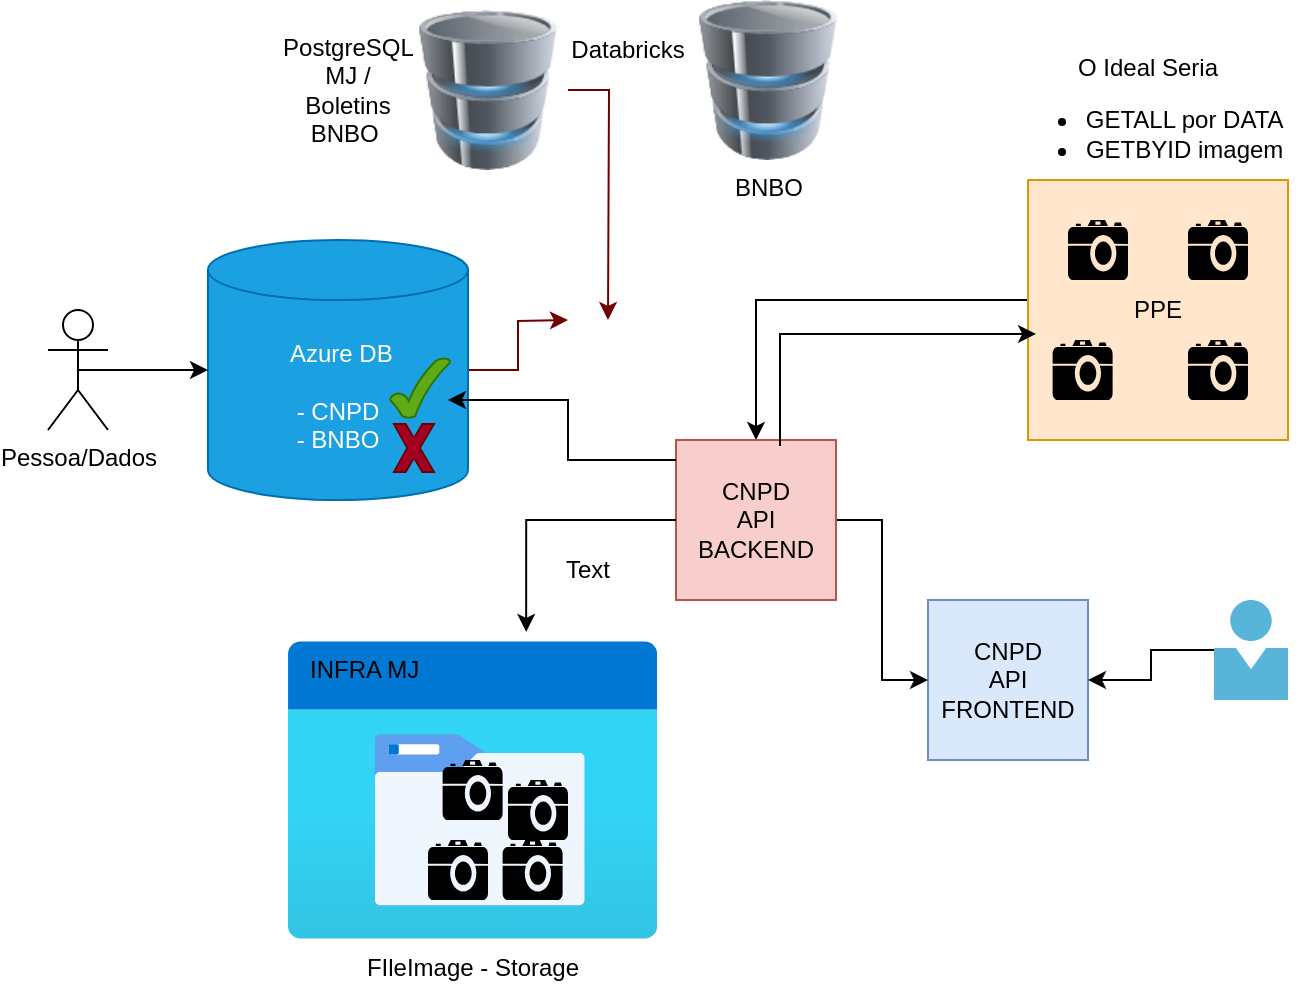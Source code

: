 <mxfile version="26.1.1">
  <diagram name="Página-1" id="W80HF2-vX2Cgz_CxTdM9">
    <mxGraphModel dx="1707" dy="434" grid="1" gridSize="10" guides="1" tooltips="1" connect="1" arrows="1" fold="1" page="1" pageScale="1" pageWidth="827" pageHeight="1169" math="0" shadow="0">
      <root>
        <mxCell id="0" />
        <mxCell id="1" parent="0" />
        <mxCell id="1FEQrRicZQSeHbsqku_N-30" style="edgeStyle=orthogonalEdgeStyle;rounded=0;orthogonalLoop=1;jettySize=auto;html=1;entryX=0.5;entryY=0;entryDx=0;entryDy=0;" edge="1" parent="1" source="1FEQrRicZQSeHbsqku_N-22" target="1FEQrRicZQSeHbsqku_N-16">
          <mxGeometry relative="1" as="geometry">
            <Array as="points">
              <mxPoint x="374" y="150" />
            </Array>
          </mxGeometry>
        </mxCell>
        <mxCell id="1FEQrRicZQSeHbsqku_N-22" value="PPE" style="whiteSpace=wrap;html=1;aspect=fixed;fillColor=#ffe6cc;strokeColor=#d79b00;" vertex="1" parent="1">
          <mxGeometry x="510" y="90" width="130" height="130" as="geometry" />
        </mxCell>
        <mxCell id="1FEQrRicZQSeHbsqku_N-11" value="FIleImage - Storage" style="image;aspect=fixed;html=1;points=[];align=center;fontSize=12;image=img/lib/azure2/general/Storage_Azure_Files.svg;" vertex="1" parent="1">
          <mxGeometry x="140" y="320" width="184.62" height="150" as="geometry" />
        </mxCell>
        <mxCell id="1FEQrRicZQSeHbsqku_N-3" value="" style="shape=mxgraph.signs.tech.camera_2;html=1;pointerEvents=1;fillColor=#000000;strokeColor=none;verticalLabelPosition=bottom;verticalAlign=top;align=center;" vertex="1" parent="1">
          <mxGeometry x="217.31" y="380" width="30" height="30" as="geometry" />
        </mxCell>
        <mxCell id="1FEQrRicZQSeHbsqku_N-12" value="" style="shape=mxgraph.signs.tech.camera_2;html=1;pointerEvents=1;fillColor=#000000;strokeColor=none;verticalLabelPosition=bottom;verticalAlign=top;align=center;" vertex="1" parent="1">
          <mxGeometry x="250" y="390" width="30" height="30" as="geometry" />
        </mxCell>
        <mxCell id="1FEQrRicZQSeHbsqku_N-13" value="" style="shape=mxgraph.signs.tech.camera_2;html=1;pointerEvents=1;fillColor=#000000;strokeColor=none;verticalLabelPosition=bottom;verticalAlign=top;align=center;" vertex="1" parent="1">
          <mxGeometry x="210" y="420" width="30" height="30" as="geometry" />
        </mxCell>
        <mxCell id="1FEQrRicZQSeHbsqku_N-14" value="" style="shape=mxgraph.signs.tech.camera_2;html=1;pointerEvents=1;fillColor=#000000;strokeColor=none;verticalLabelPosition=bottom;verticalAlign=top;align=center;" vertex="1" parent="1">
          <mxGeometry x="247.31" y="420" width="30" height="30" as="geometry" />
        </mxCell>
        <mxCell id="1FEQrRicZQSeHbsqku_N-15" value="&lt;div&gt;CNPD&lt;/div&gt;&lt;div&gt;API&lt;/div&gt;&lt;div&gt;FRONTEND&lt;/div&gt;" style="whiteSpace=wrap;html=1;aspect=fixed;fillColor=#dae8fc;strokeColor=#6c8ebf;" vertex="1" parent="1">
          <mxGeometry x="460.0" y="300" width="80" height="80" as="geometry" />
        </mxCell>
        <mxCell id="1FEQrRicZQSeHbsqku_N-28" style="edgeStyle=orthogonalEdgeStyle;rounded=0;orthogonalLoop=1;jettySize=auto;html=1;entryX=0;entryY=0.5;entryDx=0;entryDy=0;" edge="1" parent="1" source="1FEQrRicZQSeHbsqku_N-16" target="1FEQrRicZQSeHbsqku_N-15">
          <mxGeometry relative="1" as="geometry" />
        </mxCell>
        <mxCell id="1FEQrRicZQSeHbsqku_N-16" value="&lt;div&gt;CNPD&lt;/div&gt;&lt;div&gt;API&lt;/div&gt;&lt;div&gt;BACKEND&lt;/div&gt;" style="whiteSpace=wrap;html=1;aspect=fixed;fillColor=#f8cecc;strokeColor=#b85450;" vertex="1" parent="1">
          <mxGeometry x="334" y="220" width="80" height="80" as="geometry" />
        </mxCell>
        <mxCell id="1FEQrRicZQSeHbsqku_N-17" value="" style="group" vertex="1" connectable="0" parent="1">
          <mxGeometry x="20" y="120" width="210" height="190" as="geometry" />
        </mxCell>
        <mxCell id="1FEQrRicZQSeHbsqku_N-45" style="edgeStyle=orthogonalEdgeStyle;rounded=0;orthogonalLoop=1;jettySize=auto;html=1;fillColor=#a20025;strokeColor=#6F0000;" edge="1" parent="1FEQrRicZQSeHbsqku_N-17" source="1FEQrRicZQSeHbsqku_N-1">
          <mxGeometry relative="1" as="geometry">
            <mxPoint x="260" y="40" as="targetPoint" />
          </mxGeometry>
        </mxCell>
        <mxCell id="1FEQrRicZQSeHbsqku_N-1" value="&lt;div&gt;&amp;nbsp;Azure DB&lt;/div&gt;&lt;div&gt;&lt;br&gt;&lt;/div&gt;&lt;div&gt;- CNPD&lt;/div&gt;&lt;div&gt;- BNBO&lt;/div&gt;" style="shape=cylinder3;whiteSpace=wrap;html=1;boundedLbl=1;backgroundOutline=1;size=15;fillColor=#1ba1e2;strokeColor=#006EAF;fontColor=#ffffff;" vertex="1" parent="1FEQrRicZQSeHbsqku_N-17">
          <mxGeometry x="80" width="130" height="130" as="geometry" />
        </mxCell>
        <mxCell id="1FEQrRicZQSeHbsqku_N-2" value="Pessoa/Dados" style="shape=umlActor;verticalLabelPosition=bottom;verticalAlign=top;html=1;outlineConnect=0;" vertex="1" parent="1FEQrRicZQSeHbsqku_N-17">
          <mxGeometry y="35" width="30" height="60" as="geometry" />
        </mxCell>
        <mxCell id="1FEQrRicZQSeHbsqku_N-8" value="" style="verticalLabelPosition=bottom;verticalAlign=top;html=1;shape=mxgraph.basic.tick;fillColor=#60a917;fontColor=#ffffff;strokeColor=#2D7600;" vertex="1" parent="1FEQrRicZQSeHbsqku_N-17">
          <mxGeometry x="171" y="59" width="30" height="30" as="geometry" />
        </mxCell>
        <mxCell id="1FEQrRicZQSeHbsqku_N-9" value="" style="verticalLabelPosition=bottom;verticalAlign=top;html=1;shape=mxgraph.basic.x;fillColor=#a20025;fontColor=#ffffff;strokeColor=#6F0000;" vertex="1" parent="1FEQrRicZQSeHbsqku_N-17">
          <mxGeometry x="173" y="92" width="20" height="24" as="geometry" />
        </mxCell>
        <mxCell id="1FEQrRicZQSeHbsqku_N-10" style="edgeStyle=orthogonalEdgeStyle;rounded=0;orthogonalLoop=1;jettySize=auto;html=1;exitX=0.5;exitY=0.5;exitDx=0;exitDy=0;exitPerimeter=0;" edge="1" parent="1FEQrRicZQSeHbsqku_N-17" source="1FEQrRicZQSeHbsqku_N-2" target="1FEQrRicZQSeHbsqku_N-1">
          <mxGeometry relative="1" as="geometry" />
        </mxCell>
        <mxCell id="1FEQrRicZQSeHbsqku_N-18" value="" style="shape=mxgraph.signs.tech.camera_2;html=1;pointerEvents=1;fillColor=#000000;strokeColor=none;verticalLabelPosition=bottom;verticalAlign=top;align=center;" vertex="1" parent="1">
          <mxGeometry x="590" y="110" width="30" height="30" as="geometry" />
        </mxCell>
        <mxCell id="1FEQrRicZQSeHbsqku_N-19" value="" style="shape=mxgraph.signs.tech.camera_2;html=1;pointerEvents=1;fillColor=#000000;strokeColor=none;verticalLabelPosition=bottom;verticalAlign=top;align=center;" vertex="1" parent="1">
          <mxGeometry x="530" y="110" width="30" height="30" as="geometry" />
        </mxCell>
        <mxCell id="1FEQrRicZQSeHbsqku_N-20" value="" style="shape=mxgraph.signs.tech.camera_2;html=1;pointerEvents=1;fillColor=#000000;strokeColor=none;verticalLabelPosition=bottom;verticalAlign=top;align=center;" vertex="1" parent="1">
          <mxGeometry x="590" y="170" width="30" height="30" as="geometry" />
        </mxCell>
        <mxCell id="1FEQrRicZQSeHbsqku_N-21" value="" style="shape=mxgraph.signs.tech.camera_2;html=1;pointerEvents=1;fillColor=#000000;strokeColor=none;verticalLabelPosition=bottom;verticalAlign=top;align=center;" vertex="1" parent="1">
          <mxGeometry x="522.31" y="170" width="30" height="30" as="geometry" />
        </mxCell>
        <mxCell id="1FEQrRicZQSeHbsqku_N-25" style="edgeStyle=orthogonalEdgeStyle;rounded=0;orthogonalLoop=1;jettySize=auto;html=1;entryX=0.645;entryY=-0.027;entryDx=0;entryDy=0;entryPerimeter=0;" edge="1" parent="1" source="1FEQrRicZQSeHbsqku_N-16" target="1FEQrRicZQSeHbsqku_N-11">
          <mxGeometry relative="1" as="geometry" />
        </mxCell>
        <mxCell id="1FEQrRicZQSeHbsqku_N-33" style="edgeStyle=orthogonalEdgeStyle;rounded=0;orthogonalLoop=1;jettySize=auto;html=1;entryX=0.923;entryY=0.615;entryDx=0;entryDy=0;entryPerimeter=0;" edge="1" parent="1" source="1FEQrRicZQSeHbsqku_N-16" target="1FEQrRicZQSeHbsqku_N-1">
          <mxGeometry relative="1" as="geometry">
            <Array as="points">
              <mxPoint x="280" y="230" />
              <mxPoint x="280" y="200" />
            </Array>
          </mxGeometry>
        </mxCell>
        <mxCell id="1FEQrRicZQSeHbsqku_N-44" style="edgeStyle=orthogonalEdgeStyle;rounded=0;orthogonalLoop=1;jettySize=auto;html=1;fillColor=#a20025;strokeColor=#6F0000;" edge="1" parent="1" source="1FEQrRicZQSeHbsqku_N-34">
          <mxGeometry relative="1" as="geometry">
            <mxPoint x="300" y="160" as="targetPoint" />
          </mxGeometry>
        </mxCell>
        <mxCell id="1FEQrRicZQSeHbsqku_N-34" value="" style="image;html=1;image=img/lib/clip_art/computers/Database_128x128.png" vertex="1" parent="1">
          <mxGeometry x="200" y="5" width="80" height="80" as="geometry" />
        </mxCell>
        <mxCell id="1FEQrRicZQSeHbsqku_N-35" value="PostgreSQL MJ / Boletins BNBO&amp;nbsp;" style="text;html=1;align=center;verticalAlign=middle;whiteSpace=wrap;rounded=0;" vertex="1" parent="1">
          <mxGeometry x="140" y="30" width="60" height="30" as="geometry" />
        </mxCell>
        <mxCell id="1FEQrRicZQSeHbsqku_N-36" value="&lt;span data-huuid=&quot;14731875050641542426&quot;&gt;&lt;span&gt;Databricks &lt;/span&gt;&lt;/span&gt;" style="text;html=1;align=center;verticalAlign=middle;whiteSpace=wrap;rounded=0;" vertex="1" parent="1">
          <mxGeometry x="280" y="10" width="60" height="30" as="geometry" />
        </mxCell>
        <mxCell id="1FEQrRicZQSeHbsqku_N-37" value="&lt;div&gt;BNBO&lt;/div&gt;&lt;div&gt;&lt;br&gt;&lt;/div&gt;" style="image;html=1;image=img/lib/clip_art/computers/Database_128x128.png" vertex="1" parent="1">
          <mxGeometry x="340" width="80" height="80" as="geometry" />
        </mxCell>
        <mxCell id="1FEQrRicZQSeHbsqku_N-39" style="edgeStyle=orthogonalEdgeStyle;rounded=0;orthogonalLoop=1;jettySize=auto;html=1;" edge="1" parent="1" source="1FEQrRicZQSeHbsqku_N-38" target="1FEQrRicZQSeHbsqku_N-15">
          <mxGeometry relative="1" as="geometry" />
        </mxCell>
        <mxCell id="1FEQrRicZQSeHbsqku_N-38" value="" style="image;sketch=0;aspect=fixed;html=1;points=[];align=center;fontSize=12;image=img/lib/mscae/Person.svg;" vertex="1" parent="1">
          <mxGeometry x="603" y="300" width="37" height="50" as="geometry" />
        </mxCell>
        <mxCell id="1FEQrRicZQSeHbsqku_N-46" style="edgeStyle=orthogonalEdgeStyle;rounded=0;orthogonalLoop=1;jettySize=auto;html=1;entryX=0.031;entryY=0.592;entryDx=0;entryDy=0;entryPerimeter=0;exitX=0.65;exitY=0.038;exitDx=0;exitDy=0;exitPerimeter=0;" edge="1" parent="1" source="1FEQrRicZQSeHbsqku_N-16" target="1FEQrRicZQSeHbsqku_N-22">
          <mxGeometry relative="1" as="geometry">
            <mxPoint x="370" y="202" as="sourcePoint" />
            <mxPoint x="466" y="120" as="targetPoint" />
            <Array as="points">
              <mxPoint x="386" y="167" />
            </Array>
          </mxGeometry>
        </mxCell>
        <mxCell id="1FEQrRicZQSeHbsqku_N-48" value="O Ideal Seria&lt;ul&gt;&lt;li&gt;GETALL por DATA&amp;nbsp;&lt;/li&gt;&lt;li&gt;GETBYID imagem&amp;nbsp;&lt;/li&gt;&lt;/ul&gt;" style="text;html=1;align=center;verticalAlign=middle;whiteSpace=wrap;rounded=0;" vertex="1" parent="1">
          <mxGeometry x="490" y="30" width="160" height="60" as="geometry" />
        </mxCell>
        <mxCell id="1FEQrRicZQSeHbsqku_N-49" value="Text" style="text;html=1;align=center;verticalAlign=middle;whiteSpace=wrap;rounded=0;" vertex="1" parent="1">
          <mxGeometry x="260" y="270" width="60" height="30" as="geometry" />
        </mxCell>
        <mxCell id="1FEQrRicZQSeHbsqku_N-50" value="INFRA MJ&amp;nbsp;" style="text;html=1;align=center;verticalAlign=middle;whiteSpace=wrap;rounded=0;" vertex="1" parent="1">
          <mxGeometry x="140" y="320" width="80" height="30" as="geometry" />
        </mxCell>
      </root>
    </mxGraphModel>
  </diagram>
</mxfile>
